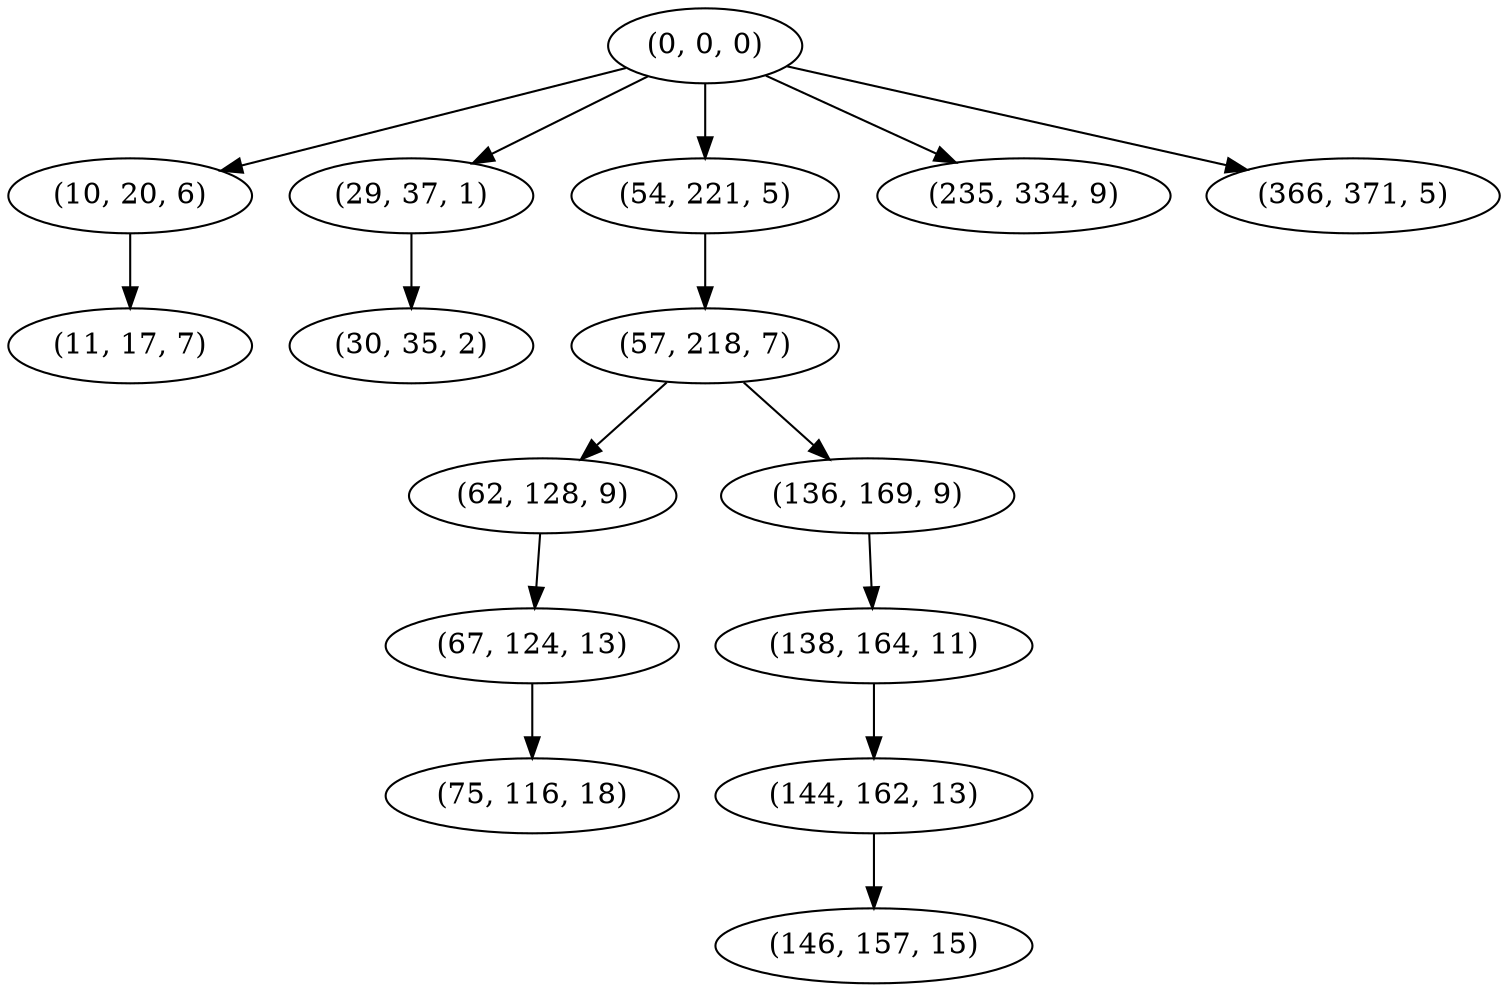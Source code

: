 digraph tree {
    "(0, 0, 0)";
    "(10, 20, 6)";
    "(11, 17, 7)";
    "(29, 37, 1)";
    "(30, 35, 2)";
    "(54, 221, 5)";
    "(57, 218, 7)";
    "(62, 128, 9)";
    "(67, 124, 13)";
    "(75, 116, 18)";
    "(136, 169, 9)";
    "(138, 164, 11)";
    "(144, 162, 13)";
    "(146, 157, 15)";
    "(235, 334, 9)";
    "(366, 371, 5)";
    "(0, 0, 0)" -> "(10, 20, 6)";
    "(0, 0, 0)" -> "(29, 37, 1)";
    "(0, 0, 0)" -> "(54, 221, 5)";
    "(0, 0, 0)" -> "(235, 334, 9)";
    "(0, 0, 0)" -> "(366, 371, 5)";
    "(10, 20, 6)" -> "(11, 17, 7)";
    "(29, 37, 1)" -> "(30, 35, 2)";
    "(54, 221, 5)" -> "(57, 218, 7)";
    "(57, 218, 7)" -> "(62, 128, 9)";
    "(57, 218, 7)" -> "(136, 169, 9)";
    "(62, 128, 9)" -> "(67, 124, 13)";
    "(67, 124, 13)" -> "(75, 116, 18)";
    "(136, 169, 9)" -> "(138, 164, 11)";
    "(138, 164, 11)" -> "(144, 162, 13)";
    "(144, 162, 13)" -> "(146, 157, 15)";
}
